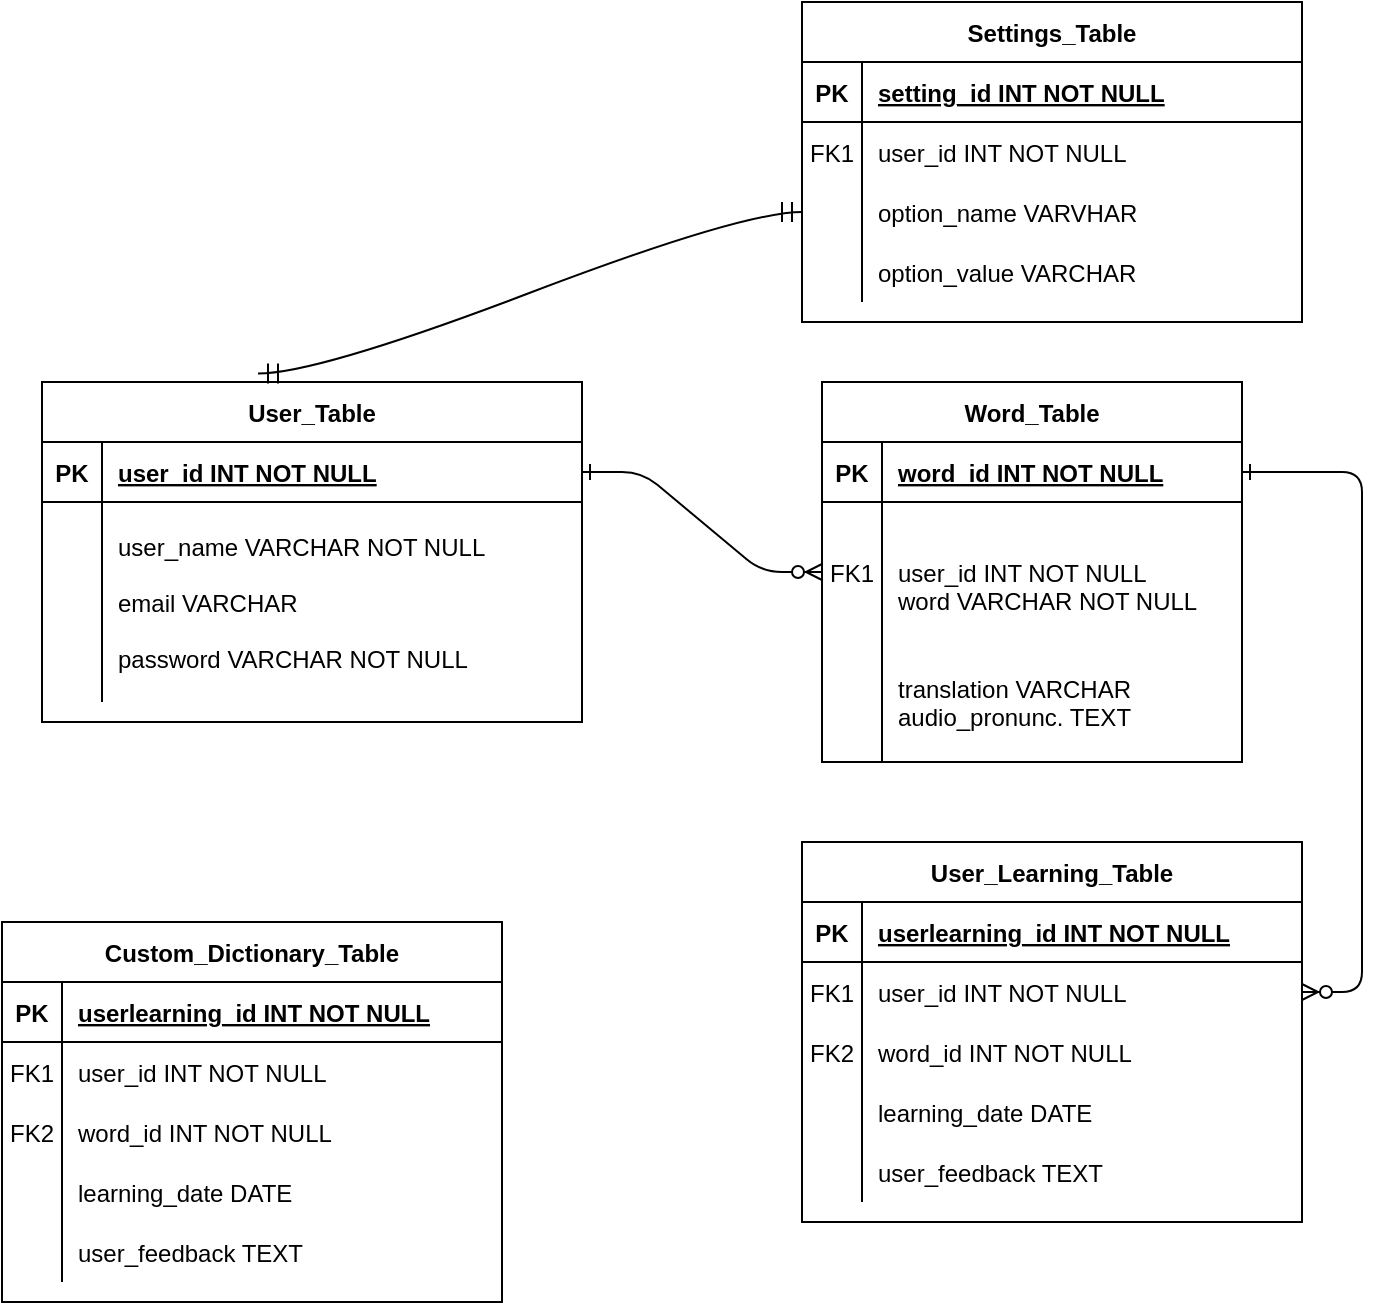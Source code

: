 <mxfile version="24.0.4" type="github">
  <diagram id="R2lEEEUBdFMjLlhIrx00" name="Page-1">
    <mxGraphModel dx="650" dy="1445" grid="1" gridSize="10" guides="1" tooltips="1" connect="1" arrows="1" fold="1" page="1" pageScale="1" pageWidth="850" pageHeight="1100" math="0" shadow="0" extFonts="Permanent Marker^https://fonts.googleapis.com/css?family=Permanent+Marker">
      <root>
        <mxCell id="0" />
        <mxCell id="1" parent="0" />
        <mxCell id="Shv4E0XonFFU6Ejf-Hrh-30" value="" style="edgeStyle=entityRelationEdgeStyle;endArrow=ERzeroToMany;startArrow=ERone;endFill=1;startFill=0;" edge="1" parent="1" source="Shv4E0XonFFU6Ejf-Hrh-53" target="Shv4E0XonFFU6Ejf-Hrh-36">
          <mxGeometry width="100" height="100" relative="1" as="geometry">
            <mxPoint x="350" y="730" as="sourcePoint" />
            <mxPoint x="450" y="630" as="targetPoint" />
            <Array as="points">
              <mxPoint x="430" y="220" />
            </Array>
          </mxGeometry>
        </mxCell>
        <mxCell id="Shv4E0XonFFU6Ejf-Hrh-31" value="" style="edgeStyle=entityRelationEdgeStyle;endArrow=ERzeroToMany;startArrow=ERone;endFill=1;startFill=0;" edge="1" parent="1" source="Shv4E0XonFFU6Ejf-Hrh-33" target="Shv4E0XonFFU6Ejf-Hrh-46">
          <mxGeometry width="100" height="100" relative="1" as="geometry">
            <mxPoint x="410" y="190" as="sourcePoint" />
            <mxPoint x="470" y="215" as="targetPoint" />
          </mxGeometry>
        </mxCell>
        <mxCell id="Shv4E0XonFFU6Ejf-Hrh-32" value="Word_Table" style="shape=table;startSize=30;container=1;collapsible=1;childLayout=tableLayout;fixedRows=1;rowLines=0;fontStyle=1;align=center;resizeLast=1;" vertex="1" parent="1">
          <mxGeometry x="490" y="130" width="210" height="190" as="geometry" />
        </mxCell>
        <mxCell id="Shv4E0XonFFU6Ejf-Hrh-33" value="" style="shape=partialRectangle;collapsible=0;dropTarget=0;pointerEvents=0;fillColor=none;points=[[0,0.5],[1,0.5]];portConstraint=eastwest;top=0;left=0;right=0;bottom=1;" vertex="1" parent="Shv4E0XonFFU6Ejf-Hrh-32">
          <mxGeometry y="30" width="210" height="30" as="geometry" />
        </mxCell>
        <mxCell id="Shv4E0XonFFU6Ejf-Hrh-34" value="PK" style="shape=partialRectangle;overflow=hidden;connectable=0;fillColor=none;top=0;left=0;bottom=0;right=0;fontStyle=1;" vertex="1" parent="Shv4E0XonFFU6Ejf-Hrh-33">
          <mxGeometry width="30" height="30" as="geometry">
            <mxRectangle width="30" height="30" as="alternateBounds" />
          </mxGeometry>
        </mxCell>
        <mxCell id="Shv4E0XonFFU6Ejf-Hrh-35" value="word_id INT NOT NULL " style="shape=partialRectangle;overflow=hidden;connectable=0;fillColor=none;top=0;left=0;bottom=0;right=0;align=left;spacingLeft=6;fontStyle=5;" vertex="1" parent="Shv4E0XonFFU6Ejf-Hrh-33">
          <mxGeometry x="30" width="180" height="30" as="geometry">
            <mxRectangle width="180" height="30" as="alternateBounds" />
          </mxGeometry>
        </mxCell>
        <mxCell id="Shv4E0XonFFU6Ejf-Hrh-36" value="" style="shape=partialRectangle;collapsible=0;dropTarget=0;pointerEvents=0;fillColor=none;points=[[0,0.5],[1,0.5]];portConstraint=eastwest;top=0;left=0;right=0;bottom=0;" vertex="1" parent="Shv4E0XonFFU6Ejf-Hrh-32">
          <mxGeometry y="60" width="210" height="70" as="geometry" />
        </mxCell>
        <mxCell id="Shv4E0XonFFU6Ejf-Hrh-37" value="FK1" style="shape=partialRectangle;overflow=hidden;connectable=0;fillColor=none;top=0;left=0;bottom=0;right=0;" vertex="1" parent="Shv4E0XonFFU6Ejf-Hrh-36">
          <mxGeometry width="30" height="70" as="geometry">
            <mxRectangle width="30" height="70" as="alternateBounds" />
          </mxGeometry>
        </mxCell>
        <mxCell id="Shv4E0XonFFU6Ejf-Hrh-38" value="&#xa;user_id INT NOT NULL&#xa;word VARCHAR NOT NULL" style="shape=partialRectangle;overflow=hidden;connectable=0;fillColor=none;top=0;left=0;bottom=0;right=0;align=left;spacingLeft=6;" vertex="1" parent="Shv4E0XonFFU6Ejf-Hrh-36">
          <mxGeometry x="30" width="180" height="70" as="geometry">
            <mxRectangle width="180" height="70" as="alternateBounds" />
          </mxGeometry>
        </mxCell>
        <mxCell id="Shv4E0XonFFU6Ejf-Hrh-39" value="" style="shape=partialRectangle;collapsible=0;dropTarget=0;pointerEvents=0;fillColor=none;points=[[0,0.5],[1,0.5]];portConstraint=eastwest;top=0;left=0;right=0;bottom=0;" vertex="1" parent="Shv4E0XonFFU6Ejf-Hrh-32">
          <mxGeometry y="130" width="210" height="60" as="geometry" />
        </mxCell>
        <mxCell id="Shv4E0XonFFU6Ejf-Hrh-40" value="" style="shape=partialRectangle;overflow=hidden;connectable=0;fillColor=none;top=0;left=0;bottom=0;right=0;" vertex="1" parent="Shv4E0XonFFU6Ejf-Hrh-39">
          <mxGeometry width="30" height="60" as="geometry">
            <mxRectangle width="30" height="60" as="alternateBounds" />
          </mxGeometry>
        </mxCell>
        <mxCell id="Shv4E0XonFFU6Ejf-Hrh-41" value="translation VARCHAR&#xa;audio_pronunc. TEXT" style="shape=partialRectangle;overflow=hidden;connectable=0;fillColor=none;top=0;left=0;bottom=0;right=0;align=left;spacingLeft=6;" vertex="1" parent="Shv4E0XonFFU6Ejf-Hrh-39">
          <mxGeometry x="30" width="180" height="60" as="geometry">
            <mxRectangle width="180" height="60" as="alternateBounds" />
          </mxGeometry>
        </mxCell>
        <mxCell id="Shv4E0XonFFU6Ejf-Hrh-42" value="User_Learning_Table" style="shape=table;startSize=30;container=1;collapsible=1;childLayout=tableLayout;fixedRows=1;rowLines=0;fontStyle=1;align=center;resizeLast=1;" vertex="1" parent="1">
          <mxGeometry x="480" y="360" width="250" height="190" as="geometry" />
        </mxCell>
        <mxCell id="Shv4E0XonFFU6Ejf-Hrh-43" value="" style="shape=partialRectangle;collapsible=0;dropTarget=0;pointerEvents=0;fillColor=none;points=[[0,0.5],[1,0.5]];portConstraint=eastwest;top=0;left=0;right=0;bottom=1;" vertex="1" parent="Shv4E0XonFFU6Ejf-Hrh-42">
          <mxGeometry y="30" width="250" height="30" as="geometry" />
        </mxCell>
        <mxCell id="Shv4E0XonFFU6Ejf-Hrh-44" value="PK" style="shape=partialRectangle;overflow=hidden;connectable=0;fillColor=none;top=0;left=0;bottom=0;right=0;fontStyle=1;" vertex="1" parent="Shv4E0XonFFU6Ejf-Hrh-43">
          <mxGeometry width="30" height="30" as="geometry">
            <mxRectangle width="30" height="30" as="alternateBounds" />
          </mxGeometry>
        </mxCell>
        <mxCell id="Shv4E0XonFFU6Ejf-Hrh-45" value="userlearning_id INT NOT NULL " style="shape=partialRectangle;overflow=hidden;connectable=0;fillColor=none;top=0;left=0;bottom=0;right=0;align=left;spacingLeft=6;fontStyle=5;" vertex="1" parent="Shv4E0XonFFU6Ejf-Hrh-43">
          <mxGeometry x="30" width="220" height="30" as="geometry">
            <mxRectangle width="220" height="30" as="alternateBounds" />
          </mxGeometry>
        </mxCell>
        <mxCell id="Shv4E0XonFFU6Ejf-Hrh-46" value="" style="shape=partialRectangle;collapsible=0;dropTarget=0;pointerEvents=0;fillColor=none;points=[[0,0.5],[1,0.5]];portConstraint=eastwest;top=0;left=0;right=0;bottom=0;" vertex="1" parent="Shv4E0XonFFU6Ejf-Hrh-42">
          <mxGeometry y="60" width="250" height="30" as="geometry" />
        </mxCell>
        <mxCell id="Shv4E0XonFFU6Ejf-Hrh-47" value="FK1" style="shape=partialRectangle;overflow=hidden;connectable=0;fillColor=none;top=0;left=0;bottom=0;right=0;" vertex="1" parent="Shv4E0XonFFU6Ejf-Hrh-46">
          <mxGeometry width="30" height="30" as="geometry">
            <mxRectangle width="30" height="30" as="alternateBounds" />
          </mxGeometry>
        </mxCell>
        <mxCell id="Shv4E0XonFFU6Ejf-Hrh-48" value="user_id INT NOT NULL" style="shape=partialRectangle;overflow=hidden;connectable=0;fillColor=none;top=0;left=0;bottom=0;right=0;align=left;spacingLeft=6;" vertex="1" parent="Shv4E0XonFFU6Ejf-Hrh-46">
          <mxGeometry x="30" width="220" height="30" as="geometry">
            <mxRectangle width="220" height="30" as="alternateBounds" />
          </mxGeometry>
        </mxCell>
        <mxCell id="Shv4E0XonFFU6Ejf-Hrh-49" value="" style="shape=partialRectangle;collapsible=0;dropTarget=0;pointerEvents=0;fillColor=none;points=[[0,0.5],[1,0.5]];portConstraint=eastwest;top=0;left=0;right=0;bottom=0;" vertex="1" parent="Shv4E0XonFFU6Ejf-Hrh-42">
          <mxGeometry y="90" width="250" height="30" as="geometry" />
        </mxCell>
        <mxCell id="Shv4E0XonFFU6Ejf-Hrh-50" value="FK2" style="shape=partialRectangle;overflow=hidden;connectable=0;fillColor=none;top=0;left=0;bottom=0;right=0;" vertex="1" parent="Shv4E0XonFFU6Ejf-Hrh-49">
          <mxGeometry width="30" height="30" as="geometry">
            <mxRectangle width="30" height="30" as="alternateBounds" />
          </mxGeometry>
        </mxCell>
        <mxCell id="Shv4E0XonFFU6Ejf-Hrh-51" value="word_id INT NOT NULL" style="shape=partialRectangle;overflow=hidden;connectable=0;fillColor=none;top=0;left=0;bottom=0;right=0;align=left;spacingLeft=6;" vertex="1" parent="Shv4E0XonFFU6Ejf-Hrh-49">
          <mxGeometry x="30" width="220" height="30" as="geometry">
            <mxRectangle width="220" height="30" as="alternateBounds" />
          </mxGeometry>
        </mxCell>
        <mxCell id="Shv4E0XonFFU6Ejf-Hrh-59" value="" style="shape=partialRectangle;collapsible=0;dropTarget=0;pointerEvents=0;fillColor=none;points=[[0,0.5],[1,0.5]];portConstraint=eastwest;top=0;left=0;right=0;bottom=0;" vertex="1" parent="Shv4E0XonFFU6Ejf-Hrh-42">
          <mxGeometry y="120" width="250" height="30" as="geometry" />
        </mxCell>
        <mxCell id="Shv4E0XonFFU6Ejf-Hrh-60" value="" style="shape=partialRectangle;overflow=hidden;connectable=0;fillColor=none;top=0;left=0;bottom=0;right=0;" vertex="1" parent="Shv4E0XonFFU6Ejf-Hrh-59">
          <mxGeometry width="30" height="30" as="geometry">
            <mxRectangle width="30" height="30" as="alternateBounds" />
          </mxGeometry>
        </mxCell>
        <mxCell id="Shv4E0XonFFU6Ejf-Hrh-61" value="learning_date DATE " style="shape=partialRectangle;overflow=hidden;connectable=0;fillColor=none;top=0;left=0;bottom=0;right=0;align=left;spacingLeft=6;" vertex="1" parent="Shv4E0XonFFU6Ejf-Hrh-59">
          <mxGeometry x="30" width="220" height="30" as="geometry">
            <mxRectangle width="220" height="30" as="alternateBounds" />
          </mxGeometry>
        </mxCell>
        <mxCell id="Shv4E0XonFFU6Ejf-Hrh-62" value="" style="shape=partialRectangle;collapsible=0;dropTarget=0;pointerEvents=0;fillColor=none;points=[[0,0.5],[1,0.5]];portConstraint=eastwest;top=0;left=0;right=0;bottom=0;" vertex="1" parent="Shv4E0XonFFU6Ejf-Hrh-42">
          <mxGeometry y="150" width="250" height="30" as="geometry" />
        </mxCell>
        <mxCell id="Shv4E0XonFFU6Ejf-Hrh-63" value="" style="shape=partialRectangle;overflow=hidden;connectable=0;fillColor=none;top=0;left=0;bottom=0;right=0;" vertex="1" parent="Shv4E0XonFFU6Ejf-Hrh-62">
          <mxGeometry width="30" height="30" as="geometry">
            <mxRectangle width="30" height="30" as="alternateBounds" />
          </mxGeometry>
        </mxCell>
        <mxCell id="Shv4E0XonFFU6Ejf-Hrh-64" value="user_feedback TEXT " style="shape=partialRectangle;overflow=hidden;connectable=0;fillColor=none;top=0;left=0;bottom=0;right=0;align=left;spacingLeft=6;" vertex="1" parent="Shv4E0XonFFU6Ejf-Hrh-62">
          <mxGeometry x="30" width="220" height="30" as="geometry">
            <mxRectangle width="220" height="30" as="alternateBounds" />
          </mxGeometry>
        </mxCell>
        <mxCell id="Shv4E0XonFFU6Ejf-Hrh-52" value="User_Table" style="shape=table;startSize=30;container=1;collapsible=1;childLayout=tableLayout;fixedRows=1;rowLines=0;fontStyle=1;align=center;resizeLast=1;" vertex="1" parent="1">
          <mxGeometry x="100" y="130" width="270" height="170" as="geometry" />
        </mxCell>
        <mxCell id="Shv4E0XonFFU6Ejf-Hrh-53" value="" style="shape=partialRectangle;collapsible=0;dropTarget=0;pointerEvents=0;fillColor=none;points=[[0,0.5],[1,0.5]];portConstraint=eastwest;top=0;left=0;right=0;bottom=1;" vertex="1" parent="Shv4E0XonFFU6Ejf-Hrh-52">
          <mxGeometry y="30" width="270" height="30" as="geometry" />
        </mxCell>
        <mxCell id="Shv4E0XonFFU6Ejf-Hrh-54" value="PK" style="shape=partialRectangle;overflow=hidden;connectable=0;fillColor=none;top=0;left=0;bottom=0;right=0;fontStyle=1;" vertex="1" parent="Shv4E0XonFFU6Ejf-Hrh-53">
          <mxGeometry width="30" height="30" as="geometry">
            <mxRectangle width="30" height="30" as="alternateBounds" />
          </mxGeometry>
        </mxCell>
        <mxCell id="Shv4E0XonFFU6Ejf-Hrh-55" value="user_id INT NOT NULL " style="shape=partialRectangle;overflow=hidden;connectable=0;fillColor=none;top=0;left=0;bottom=0;right=0;align=left;spacingLeft=6;fontStyle=5;" vertex="1" parent="Shv4E0XonFFU6Ejf-Hrh-53">
          <mxGeometry x="30" width="240" height="30" as="geometry">
            <mxRectangle width="240" height="30" as="alternateBounds" />
          </mxGeometry>
        </mxCell>
        <mxCell id="Shv4E0XonFFU6Ejf-Hrh-56" value="" style="shape=partialRectangle;collapsible=0;dropTarget=0;pointerEvents=0;fillColor=none;points=[[0,0.5],[1,0.5]];portConstraint=eastwest;top=0;left=0;right=0;bottom=0;" vertex="1" parent="Shv4E0XonFFU6Ejf-Hrh-52">
          <mxGeometry y="60" width="270" height="100" as="geometry" />
        </mxCell>
        <mxCell id="Shv4E0XonFFU6Ejf-Hrh-57" value="" style="shape=partialRectangle;overflow=hidden;connectable=0;fillColor=none;top=0;left=0;bottom=0;right=0;" vertex="1" parent="Shv4E0XonFFU6Ejf-Hrh-56">
          <mxGeometry width="30" height="100" as="geometry">
            <mxRectangle width="30" height="100" as="alternateBounds" />
          </mxGeometry>
        </mxCell>
        <mxCell id="Shv4E0XonFFU6Ejf-Hrh-58" value="user_name VARCHAR NOT NULL&#xa;&#xa;email VARCHAR&#xa;&#xa;password VARCHAR NOT NULL" style="shape=partialRectangle;overflow=hidden;connectable=0;fillColor=none;top=0;left=0;bottom=0;right=0;align=left;spacingLeft=6;" vertex="1" parent="Shv4E0XonFFU6Ejf-Hrh-56">
          <mxGeometry x="30" width="240" height="100" as="geometry">
            <mxRectangle width="240" height="100" as="alternateBounds" />
          </mxGeometry>
        </mxCell>
        <mxCell id="Shv4E0XonFFU6Ejf-Hrh-72" value="Settings_Table" style="shape=table;startSize=30;container=1;collapsible=1;childLayout=tableLayout;fixedRows=1;rowLines=0;fontStyle=1;align=center;resizeLast=1;" vertex="1" parent="1">
          <mxGeometry x="480" y="-60" width="250" height="160" as="geometry" />
        </mxCell>
        <mxCell id="Shv4E0XonFFU6Ejf-Hrh-73" value="" style="shape=partialRectangle;collapsible=0;dropTarget=0;pointerEvents=0;fillColor=none;points=[[0,0.5],[1,0.5]];portConstraint=eastwest;top=0;left=0;right=0;bottom=1;" vertex="1" parent="Shv4E0XonFFU6Ejf-Hrh-72">
          <mxGeometry y="30" width="250" height="30" as="geometry" />
        </mxCell>
        <mxCell id="Shv4E0XonFFU6Ejf-Hrh-74" value="PK" style="shape=partialRectangle;overflow=hidden;connectable=0;fillColor=none;top=0;left=0;bottom=0;right=0;fontStyle=1;" vertex="1" parent="Shv4E0XonFFU6Ejf-Hrh-73">
          <mxGeometry width="30" height="30" as="geometry">
            <mxRectangle width="30" height="30" as="alternateBounds" />
          </mxGeometry>
        </mxCell>
        <mxCell id="Shv4E0XonFFU6Ejf-Hrh-75" value="setting_id INT NOT NULL " style="shape=partialRectangle;overflow=hidden;connectable=0;fillColor=none;top=0;left=0;bottom=0;right=0;align=left;spacingLeft=6;fontStyle=5;" vertex="1" parent="Shv4E0XonFFU6Ejf-Hrh-73">
          <mxGeometry x="30" width="220" height="30" as="geometry">
            <mxRectangle width="220" height="30" as="alternateBounds" />
          </mxGeometry>
        </mxCell>
        <mxCell id="Shv4E0XonFFU6Ejf-Hrh-76" value="" style="shape=partialRectangle;collapsible=0;dropTarget=0;pointerEvents=0;fillColor=none;points=[[0,0.5],[1,0.5]];portConstraint=eastwest;top=0;left=0;right=0;bottom=0;" vertex="1" parent="Shv4E0XonFFU6Ejf-Hrh-72">
          <mxGeometry y="60" width="250" height="30" as="geometry" />
        </mxCell>
        <mxCell id="Shv4E0XonFFU6Ejf-Hrh-77" value="FK1" style="shape=partialRectangle;overflow=hidden;connectable=0;fillColor=none;top=0;left=0;bottom=0;right=0;" vertex="1" parent="Shv4E0XonFFU6Ejf-Hrh-76">
          <mxGeometry width="30" height="30" as="geometry">
            <mxRectangle width="30" height="30" as="alternateBounds" />
          </mxGeometry>
        </mxCell>
        <mxCell id="Shv4E0XonFFU6Ejf-Hrh-78" value="user_id INT NOT NULL" style="shape=partialRectangle;overflow=hidden;connectable=0;fillColor=none;top=0;left=0;bottom=0;right=0;align=left;spacingLeft=6;" vertex="1" parent="Shv4E0XonFFU6Ejf-Hrh-76">
          <mxGeometry x="30" width="220" height="30" as="geometry">
            <mxRectangle width="220" height="30" as="alternateBounds" />
          </mxGeometry>
        </mxCell>
        <mxCell id="Shv4E0XonFFU6Ejf-Hrh-79" value="" style="shape=partialRectangle;collapsible=0;dropTarget=0;pointerEvents=0;fillColor=none;points=[[0,0.5],[1,0.5]];portConstraint=eastwest;top=0;left=0;right=0;bottom=0;" vertex="1" parent="Shv4E0XonFFU6Ejf-Hrh-72">
          <mxGeometry y="90" width="250" height="30" as="geometry" />
        </mxCell>
        <mxCell id="Shv4E0XonFFU6Ejf-Hrh-80" value="" style="shape=partialRectangle;overflow=hidden;connectable=0;fillColor=none;top=0;left=0;bottom=0;right=0;" vertex="1" parent="Shv4E0XonFFU6Ejf-Hrh-79">
          <mxGeometry width="30" height="30" as="geometry">
            <mxRectangle width="30" height="30" as="alternateBounds" />
          </mxGeometry>
        </mxCell>
        <mxCell id="Shv4E0XonFFU6Ejf-Hrh-81" value="option_name VARVHAR" style="shape=partialRectangle;overflow=hidden;connectable=0;fillColor=none;top=0;left=0;bottom=0;right=0;align=left;spacingLeft=6;" vertex="1" parent="Shv4E0XonFFU6Ejf-Hrh-79">
          <mxGeometry x="30" width="220" height="30" as="geometry">
            <mxRectangle width="220" height="30" as="alternateBounds" />
          </mxGeometry>
        </mxCell>
        <mxCell id="Shv4E0XonFFU6Ejf-Hrh-82" value="" style="shape=partialRectangle;collapsible=0;dropTarget=0;pointerEvents=0;fillColor=none;points=[[0,0.5],[1,0.5]];portConstraint=eastwest;top=0;left=0;right=0;bottom=0;" vertex="1" parent="Shv4E0XonFFU6Ejf-Hrh-72">
          <mxGeometry y="120" width="250" height="30" as="geometry" />
        </mxCell>
        <mxCell id="Shv4E0XonFFU6Ejf-Hrh-83" value="" style="shape=partialRectangle;overflow=hidden;connectable=0;fillColor=none;top=0;left=0;bottom=0;right=0;" vertex="1" parent="Shv4E0XonFFU6Ejf-Hrh-82">
          <mxGeometry width="30" height="30" as="geometry">
            <mxRectangle width="30" height="30" as="alternateBounds" />
          </mxGeometry>
        </mxCell>
        <mxCell id="Shv4E0XonFFU6Ejf-Hrh-84" value="option_value VARCHAR" style="shape=partialRectangle;overflow=hidden;connectable=0;fillColor=none;top=0;left=0;bottom=0;right=0;align=left;spacingLeft=6;" vertex="1" parent="Shv4E0XonFFU6Ejf-Hrh-82">
          <mxGeometry x="30" width="220" height="30" as="geometry">
            <mxRectangle width="220" height="30" as="alternateBounds" />
          </mxGeometry>
        </mxCell>
        <mxCell id="Shv4E0XonFFU6Ejf-Hrh-88" value="" style="edgeStyle=entityRelationEdgeStyle;fontSize=12;html=1;endArrow=ERmandOne;startArrow=ERmandOne;rounded=0;startSize=8;endSize=8;curved=1;entryX=0;entryY=0.5;entryDx=0;entryDy=0;exitX=0.4;exitY=-0.025;exitDx=0;exitDy=0;exitPerimeter=0;" edge="1" parent="1" source="Shv4E0XonFFU6Ejf-Hrh-52" target="Shv4E0XonFFU6Ejf-Hrh-79">
          <mxGeometry width="100" height="100" relative="1" as="geometry">
            <mxPoint x="220" y="120" as="sourcePoint" />
            <mxPoint x="320" y="20" as="targetPoint" />
          </mxGeometry>
        </mxCell>
        <mxCell id="Shv4E0XonFFU6Ejf-Hrh-89" value="Custom_Dictionary_Table" style="shape=table;startSize=30;container=1;collapsible=1;childLayout=tableLayout;fixedRows=1;rowLines=0;fontStyle=1;align=center;resizeLast=1;" vertex="1" parent="1">
          <mxGeometry x="80" y="400" width="250" height="190" as="geometry" />
        </mxCell>
        <mxCell id="Shv4E0XonFFU6Ejf-Hrh-90" value="" style="shape=partialRectangle;collapsible=0;dropTarget=0;pointerEvents=0;fillColor=none;points=[[0,0.5],[1,0.5]];portConstraint=eastwest;top=0;left=0;right=0;bottom=1;" vertex="1" parent="Shv4E0XonFFU6Ejf-Hrh-89">
          <mxGeometry y="30" width="250" height="30" as="geometry" />
        </mxCell>
        <mxCell id="Shv4E0XonFFU6Ejf-Hrh-91" value="PK" style="shape=partialRectangle;overflow=hidden;connectable=0;fillColor=none;top=0;left=0;bottom=0;right=0;fontStyle=1;" vertex="1" parent="Shv4E0XonFFU6Ejf-Hrh-90">
          <mxGeometry width="30" height="30" as="geometry">
            <mxRectangle width="30" height="30" as="alternateBounds" />
          </mxGeometry>
        </mxCell>
        <mxCell id="Shv4E0XonFFU6Ejf-Hrh-92" value="userlearning_id INT NOT NULL " style="shape=partialRectangle;overflow=hidden;connectable=0;fillColor=none;top=0;left=0;bottom=0;right=0;align=left;spacingLeft=6;fontStyle=5;" vertex="1" parent="Shv4E0XonFFU6Ejf-Hrh-90">
          <mxGeometry x="30" width="220" height="30" as="geometry">
            <mxRectangle width="220" height="30" as="alternateBounds" />
          </mxGeometry>
        </mxCell>
        <mxCell id="Shv4E0XonFFU6Ejf-Hrh-93" value="" style="shape=partialRectangle;collapsible=0;dropTarget=0;pointerEvents=0;fillColor=none;points=[[0,0.5],[1,0.5]];portConstraint=eastwest;top=0;left=0;right=0;bottom=0;" vertex="1" parent="Shv4E0XonFFU6Ejf-Hrh-89">
          <mxGeometry y="60" width="250" height="30" as="geometry" />
        </mxCell>
        <mxCell id="Shv4E0XonFFU6Ejf-Hrh-94" value="FK1" style="shape=partialRectangle;overflow=hidden;connectable=0;fillColor=none;top=0;left=0;bottom=0;right=0;" vertex="1" parent="Shv4E0XonFFU6Ejf-Hrh-93">
          <mxGeometry width="30" height="30" as="geometry">
            <mxRectangle width="30" height="30" as="alternateBounds" />
          </mxGeometry>
        </mxCell>
        <mxCell id="Shv4E0XonFFU6Ejf-Hrh-95" value="user_id INT NOT NULL" style="shape=partialRectangle;overflow=hidden;connectable=0;fillColor=none;top=0;left=0;bottom=0;right=0;align=left;spacingLeft=6;" vertex="1" parent="Shv4E0XonFFU6Ejf-Hrh-93">
          <mxGeometry x="30" width="220" height="30" as="geometry">
            <mxRectangle width="220" height="30" as="alternateBounds" />
          </mxGeometry>
        </mxCell>
        <mxCell id="Shv4E0XonFFU6Ejf-Hrh-96" value="" style="shape=partialRectangle;collapsible=0;dropTarget=0;pointerEvents=0;fillColor=none;points=[[0,0.5],[1,0.5]];portConstraint=eastwest;top=0;left=0;right=0;bottom=0;" vertex="1" parent="Shv4E0XonFFU6Ejf-Hrh-89">
          <mxGeometry y="90" width="250" height="30" as="geometry" />
        </mxCell>
        <mxCell id="Shv4E0XonFFU6Ejf-Hrh-97" value="FK2" style="shape=partialRectangle;overflow=hidden;connectable=0;fillColor=none;top=0;left=0;bottom=0;right=0;" vertex="1" parent="Shv4E0XonFFU6Ejf-Hrh-96">
          <mxGeometry width="30" height="30" as="geometry">
            <mxRectangle width="30" height="30" as="alternateBounds" />
          </mxGeometry>
        </mxCell>
        <mxCell id="Shv4E0XonFFU6Ejf-Hrh-98" value="word_id INT NOT NULL" style="shape=partialRectangle;overflow=hidden;connectable=0;fillColor=none;top=0;left=0;bottom=0;right=0;align=left;spacingLeft=6;" vertex="1" parent="Shv4E0XonFFU6Ejf-Hrh-96">
          <mxGeometry x="30" width="220" height="30" as="geometry">
            <mxRectangle width="220" height="30" as="alternateBounds" />
          </mxGeometry>
        </mxCell>
        <mxCell id="Shv4E0XonFFU6Ejf-Hrh-99" value="" style="shape=partialRectangle;collapsible=0;dropTarget=0;pointerEvents=0;fillColor=none;points=[[0,0.5],[1,0.5]];portConstraint=eastwest;top=0;left=0;right=0;bottom=0;" vertex="1" parent="Shv4E0XonFFU6Ejf-Hrh-89">
          <mxGeometry y="120" width="250" height="30" as="geometry" />
        </mxCell>
        <mxCell id="Shv4E0XonFFU6Ejf-Hrh-100" value="" style="shape=partialRectangle;overflow=hidden;connectable=0;fillColor=none;top=0;left=0;bottom=0;right=0;" vertex="1" parent="Shv4E0XonFFU6Ejf-Hrh-99">
          <mxGeometry width="30" height="30" as="geometry">
            <mxRectangle width="30" height="30" as="alternateBounds" />
          </mxGeometry>
        </mxCell>
        <mxCell id="Shv4E0XonFFU6Ejf-Hrh-101" value="learning_date DATE " style="shape=partialRectangle;overflow=hidden;connectable=0;fillColor=none;top=0;left=0;bottom=0;right=0;align=left;spacingLeft=6;" vertex="1" parent="Shv4E0XonFFU6Ejf-Hrh-99">
          <mxGeometry x="30" width="220" height="30" as="geometry">
            <mxRectangle width="220" height="30" as="alternateBounds" />
          </mxGeometry>
        </mxCell>
        <mxCell id="Shv4E0XonFFU6Ejf-Hrh-102" value="" style="shape=partialRectangle;collapsible=0;dropTarget=0;pointerEvents=0;fillColor=none;points=[[0,0.5],[1,0.5]];portConstraint=eastwest;top=0;left=0;right=0;bottom=0;" vertex="1" parent="Shv4E0XonFFU6Ejf-Hrh-89">
          <mxGeometry y="150" width="250" height="30" as="geometry" />
        </mxCell>
        <mxCell id="Shv4E0XonFFU6Ejf-Hrh-103" value="" style="shape=partialRectangle;overflow=hidden;connectable=0;fillColor=none;top=0;left=0;bottom=0;right=0;" vertex="1" parent="Shv4E0XonFFU6Ejf-Hrh-102">
          <mxGeometry width="30" height="30" as="geometry">
            <mxRectangle width="30" height="30" as="alternateBounds" />
          </mxGeometry>
        </mxCell>
        <mxCell id="Shv4E0XonFFU6Ejf-Hrh-104" value="user_feedback TEXT " style="shape=partialRectangle;overflow=hidden;connectable=0;fillColor=none;top=0;left=0;bottom=0;right=0;align=left;spacingLeft=6;" vertex="1" parent="Shv4E0XonFFU6Ejf-Hrh-102">
          <mxGeometry x="30" width="220" height="30" as="geometry">
            <mxRectangle width="220" height="30" as="alternateBounds" />
          </mxGeometry>
        </mxCell>
      </root>
    </mxGraphModel>
  </diagram>
</mxfile>
